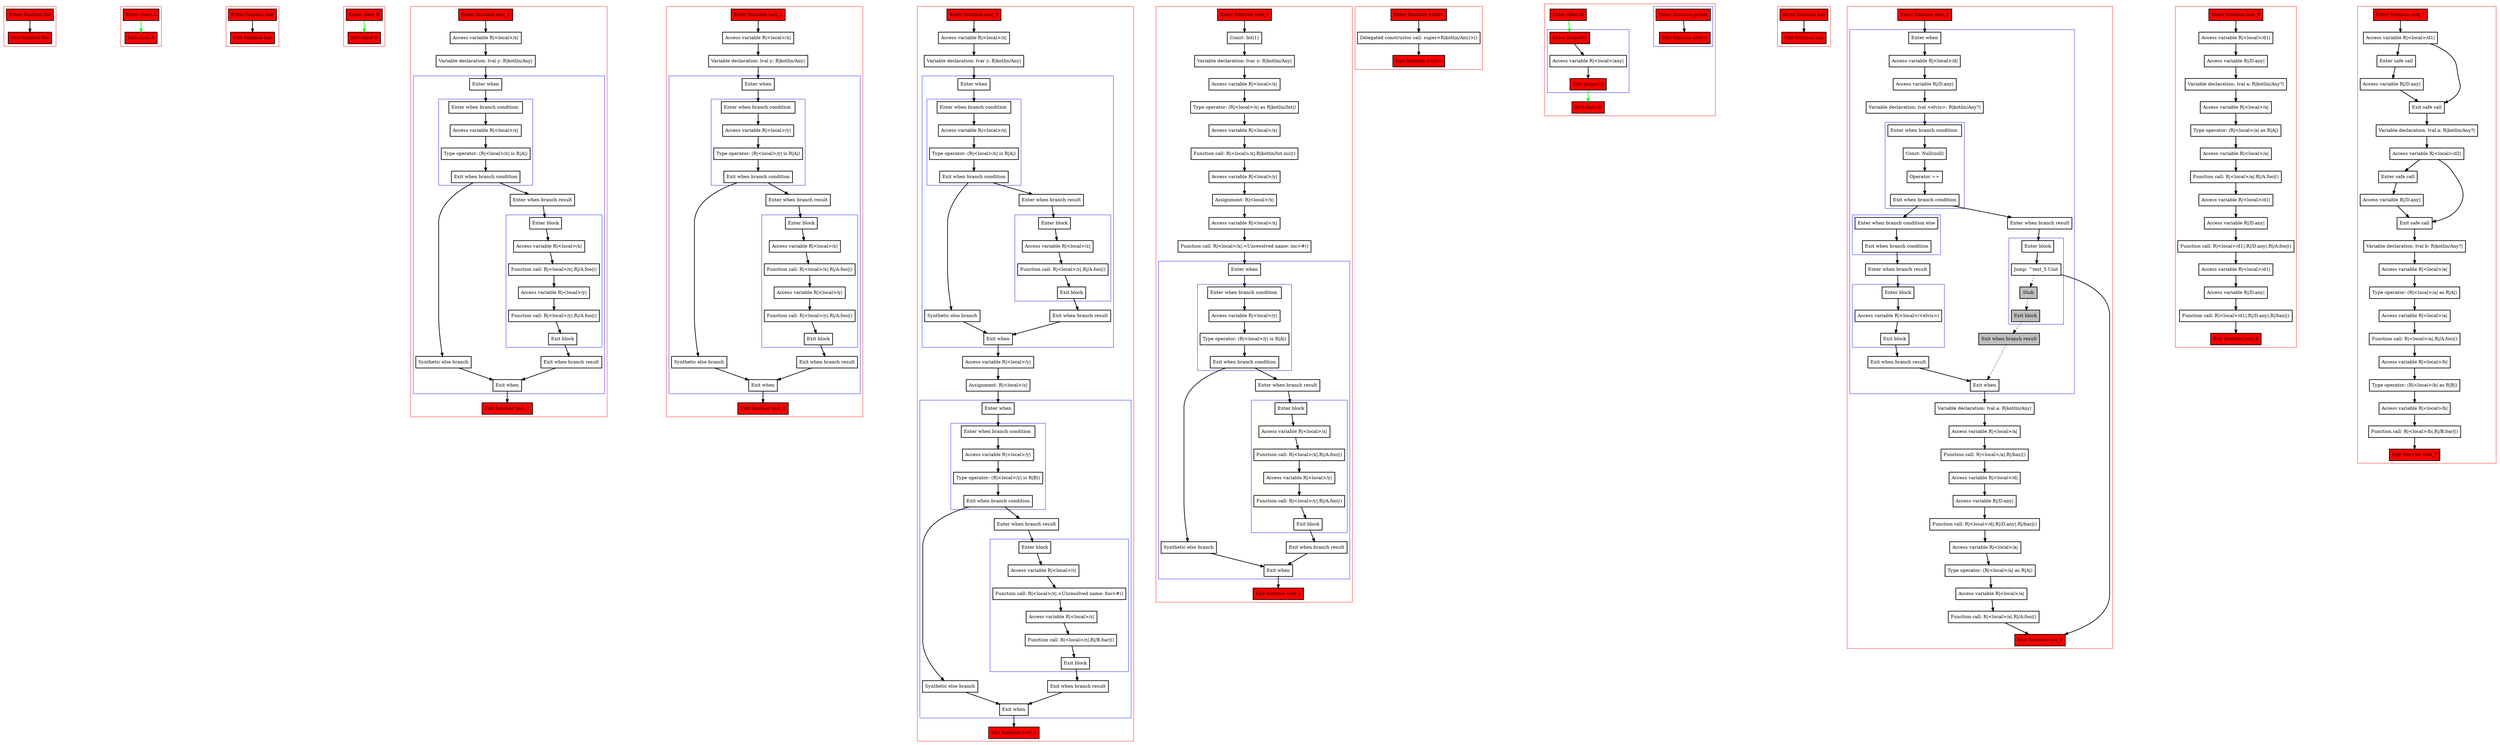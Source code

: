 digraph boundSmartcasts_kt {
    graph [nodesep=3]
    node [shape=box penwidth=2]
    edge [penwidth=2]

    subgraph cluster_0 {
        color=red
        0 [label="Enter function foo" style="filled" fillcolor=red];
        1 [label="Exit function foo" style="filled" fillcolor=red];
    }
    0 -> {1};

    subgraph cluster_1 {
        color=red
        2 [label="Enter class A" style="filled" fillcolor=red];
        3 [label="Exit class A" style="filled" fillcolor=red];
    }
    2 -> {3} [color=green];

    subgraph cluster_2 {
        color=red
        4 [label="Enter function bar" style="filled" fillcolor=red];
        5 [label="Exit function bar" style="filled" fillcolor=red];
    }
    4 -> {5};

    subgraph cluster_3 {
        color=red
        6 [label="Enter class B" style="filled" fillcolor=red];
        7 [label="Exit class B" style="filled" fillcolor=red];
    }
    6 -> {7} [color=green];

    subgraph cluster_4 {
        color=red
        8 [label="Enter function test_1" style="filled" fillcolor=red];
        10 [label="Access variable R|<local>/x|"];
        11 [label="Variable declaration: lval y: R|kotlin/Any|"];
        subgraph cluster_5 {
            color=blue
            12 [label="Enter when"];
            subgraph cluster_6 {
                color=blue
                14 [label="Enter when branch condition "];
                15 [label="Access variable R|<local>/x|"];
                16 [label="Type operator: (R|<local>/x| is R|A|)"];
                17 [label="Exit when branch condition"];
            }
            26 [label="Synthetic else branch"];
            18 [label="Enter when branch result"];
            subgraph cluster_7 {
                color=blue
                19 [label="Enter block"];
                20 [label="Access variable R|<local>/x|"];
                21 [label="Function call: R|<local>/x|.R|/A.foo|()"];
                22 [label="Access variable R|<local>/y|"];
                23 [label="Function call: R|<local>/y|.R|/A.foo|()"];
                24 [label="Exit block"];
            }
            25 [label="Exit when branch result"];
            13 [label="Exit when"];
        }
        9 [label="Exit function test_1" style="filled" fillcolor=red];
    }
    8 -> {10};
    10 -> {11};
    11 -> {12};
    12 -> {14};
    13 -> {9};
    14 -> {15};
    15 -> {16};
    16 -> {17};
    17 -> {18 26};
    18 -> {19};
    19 -> {20};
    20 -> {21};
    21 -> {22};
    22 -> {23};
    23 -> {24};
    24 -> {25};
    25 -> {13};
    26 -> {13};

    subgraph cluster_8 {
        color=red
        27 [label="Enter function test_2" style="filled" fillcolor=red];
        29 [label="Access variable R|<local>/x|"];
        30 [label="Variable declaration: lval y: R|kotlin/Any|"];
        subgraph cluster_9 {
            color=blue
            31 [label="Enter when"];
            subgraph cluster_10 {
                color=blue
                33 [label="Enter when branch condition "];
                34 [label="Access variable R|<local>/y|"];
                35 [label="Type operator: (R|<local>/y| is R|A|)"];
                36 [label="Exit when branch condition"];
            }
            45 [label="Synthetic else branch"];
            37 [label="Enter when branch result"];
            subgraph cluster_11 {
                color=blue
                38 [label="Enter block"];
                39 [label="Access variable R|<local>/x|"];
                40 [label="Function call: R|<local>/x|.R|/A.foo|()"];
                41 [label="Access variable R|<local>/y|"];
                42 [label="Function call: R|<local>/y|.R|/A.foo|()"];
                43 [label="Exit block"];
            }
            44 [label="Exit when branch result"];
            32 [label="Exit when"];
        }
        28 [label="Exit function test_2" style="filled" fillcolor=red];
    }
    27 -> {29};
    29 -> {30};
    30 -> {31};
    31 -> {33};
    32 -> {28};
    33 -> {34};
    34 -> {35};
    35 -> {36};
    36 -> {37 45};
    37 -> {38};
    38 -> {39};
    39 -> {40};
    40 -> {41};
    41 -> {42};
    42 -> {43};
    43 -> {44};
    44 -> {32};
    45 -> {32};

    subgraph cluster_12 {
        color=red
        46 [label="Enter function test_3" style="filled" fillcolor=red];
        48 [label="Access variable R|<local>/x|"];
        49 [label="Variable declaration: lvar z: R|kotlin/Any|"];
        subgraph cluster_13 {
            color=blue
            50 [label="Enter when"];
            subgraph cluster_14 {
                color=blue
                52 [label="Enter when branch condition "];
                53 [label="Access variable R|<local>/x|"];
                54 [label="Type operator: (R|<local>/x| is R|A|)"];
                55 [label="Exit when branch condition"];
            }
            62 [label="Synthetic else branch"];
            56 [label="Enter when branch result"];
            subgraph cluster_15 {
                color=blue
                57 [label="Enter block"];
                58 [label="Access variable R|<local>/z|"];
                59 [label="Function call: R|<local>/z|.R|/A.foo|()"];
                60 [label="Exit block"];
            }
            61 [label="Exit when branch result"];
            51 [label="Exit when"];
        }
        63 [label="Access variable R|<local>/y|"];
        64 [label="Assignment: R|<local>/z|"];
        subgraph cluster_16 {
            color=blue
            65 [label="Enter when"];
            subgraph cluster_17 {
                color=blue
                67 [label="Enter when branch condition "];
                68 [label="Access variable R|<local>/y|"];
                69 [label="Type operator: (R|<local>/y| is R|B|)"];
                70 [label="Exit when branch condition"];
            }
            79 [label="Synthetic else branch"];
            71 [label="Enter when branch result"];
            subgraph cluster_18 {
                color=blue
                72 [label="Enter block"];
                73 [label="Access variable R|<local>/z|"];
                74 [label="Function call: R|<local>/z|.<Unresolved name: foo>#()"];
                75 [label="Access variable R|<local>/z|"];
                76 [label="Function call: R|<local>/z|.R|/B.bar|()"];
                77 [label="Exit block"];
            }
            78 [label="Exit when branch result"];
            66 [label="Exit when"];
        }
        47 [label="Exit function test_3" style="filled" fillcolor=red];
    }
    46 -> {48};
    48 -> {49};
    49 -> {50};
    50 -> {52};
    51 -> {63};
    52 -> {53};
    53 -> {54};
    54 -> {55};
    55 -> {56 62};
    56 -> {57};
    57 -> {58};
    58 -> {59};
    59 -> {60};
    60 -> {61};
    61 -> {51};
    62 -> {51};
    63 -> {64};
    64 -> {65};
    65 -> {67};
    66 -> {47};
    67 -> {68};
    68 -> {69};
    69 -> {70};
    70 -> {71 79};
    71 -> {72};
    72 -> {73};
    73 -> {74};
    74 -> {75};
    75 -> {76};
    76 -> {77};
    77 -> {78};
    78 -> {66};
    79 -> {66};

    subgraph cluster_19 {
        color=red
        80 [label="Enter function test_4" style="filled" fillcolor=red];
        82 [label="Const: Int(1)"];
        83 [label="Variable declaration: lvar x: R|kotlin/Any|"];
        84 [label="Access variable R|<local>/x|"];
        85 [label="Type operator: (R|<local>/x| as R|kotlin/Int|)"];
        86 [label="Access variable R|<local>/x|"];
        87 [label="Function call: R|<local>/x|.R|kotlin/Int.inc|()"];
        88 [label="Access variable R|<local>/y|"];
        89 [label="Assignment: R|<local>/x|"];
        90 [label="Access variable R|<local>/x|"];
        91 [label="Function call: R|<local>/x|.<Unresolved name: inc>#()"];
        subgraph cluster_20 {
            color=blue
            92 [label="Enter when"];
            subgraph cluster_21 {
                color=blue
                94 [label="Enter when branch condition "];
                95 [label="Access variable R|<local>/y|"];
                96 [label="Type operator: (R|<local>/y| is R|A|)"];
                97 [label="Exit when branch condition"];
            }
            106 [label="Synthetic else branch"];
            98 [label="Enter when branch result"];
            subgraph cluster_22 {
                color=blue
                99 [label="Enter block"];
                100 [label="Access variable R|<local>/x|"];
                101 [label="Function call: R|<local>/x|.R|/A.foo|()"];
                102 [label="Access variable R|<local>/y|"];
                103 [label="Function call: R|<local>/y|.R|/A.foo|()"];
                104 [label="Exit block"];
            }
            105 [label="Exit when branch result"];
            93 [label="Exit when"];
        }
        81 [label="Exit function test_4" style="filled" fillcolor=red];
    }
    80 -> {82};
    82 -> {83};
    83 -> {84};
    84 -> {85};
    85 -> {86};
    86 -> {87};
    87 -> {88};
    88 -> {89};
    89 -> {90};
    90 -> {91};
    91 -> {92};
    92 -> {94};
    93 -> {81};
    94 -> {95};
    95 -> {96};
    96 -> {97};
    97 -> {98 106};
    98 -> {99};
    99 -> {100};
    100 -> {101};
    101 -> {102};
    102 -> {103};
    103 -> {104};
    104 -> {105};
    105 -> {93};
    106 -> {93};

    subgraph cluster_23 {
        color=red
        107 [label="Enter function <init>" style="filled" fillcolor=red];
        109 [label="Delegated constructor call: super<R|kotlin/Any|>()"];
        108 [label="Exit function <init>" style="filled" fillcolor=red];
    }
    107 -> {109};
    109 -> {108};

    subgraph cluster_24 {
        color=red
        115 [label="Enter class D" style="filled" fillcolor=red];
        subgraph cluster_25 {
            color=blue
            110 [label="Enter function getter" style="filled" fillcolor=red];
            111 [label="Exit function getter" style="filled" fillcolor=red];
        }
        subgraph cluster_26 {
            color=blue
            112 [label="Enter property" style="filled" fillcolor=red];
            114 [label="Access variable R|<local>/any|"];
            113 [label="Exit property" style="filled" fillcolor=red];
        }
        116 [label="Exit class D" style="filled" fillcolor=red];
    }
    115 -> {112} [color=green];
    112 -> {114};
    113 -> {116} [color=green];
    114 -> {113};
    110 -> {111};

    subgraph cluster_27 {
        color=red
        117 [label="Enter function baz" style="filled" fillcolor=red];
        118 [label="Exit function baz" style="filled" fillcolor=red];
    }
    117 -> {118};

    subgraph cluster_28 {
        color=red
        119 [label="Enter function test_5" style="filled" fillcolor=red];
        subgraph cluster_29 {
            color=blue
            121 [label="Enter when"];
            123 [label="Access variable R|<local>/d|"];
            124 [label="Access variable R|/D.any|"];
            125 [label="Variable declaration: lval <elvis>: R|kotlin/Any?|"];
            subgraph cluster_30 {
                color=blue
                126 [label="Enter when branch condition "];
                127 [label="Const: Null(null)"];
                128 [label="Operator =="];
                129 [label="Exit when branch condition"];
            }
            subgraph cluster_31 {
                color=blue
                136 [label="Enter when branch condition else"];
                137 [label="Exit when branch condition"];
            }
            138 [label="Enter when branch result"];
            subgraph cluster_32 {
                color=blue
                139 [label="Enter block"];
                140 [label="Access variable R|<local>/<elvis>|"];
                141 [label="Exit block"];
            }
            142 [label="Exit when branch result"];
            130 [label="Enter when branch result"];
            subgraph cluster_33 {
                color=blue
                131 [label="Enter block"];
                132 [label="Jump: ^test_5 Unit"];
                133 [label="Stub" style="filled" fillcolor=gray];
                134 [label="Exit block" style="filled" fillcolor=gray];
            }
            135 [label="Exit when branch result" style="filled" fillcolor=gray];
            122 [label="Exit when"];
        }
        143 [label="Variable declaration: lval a: R|kotlin/Any|"];
        144 [label="Access variable R|<local>/a|"];
        145 [label="Function call: R|<local>/a|.R|/baz|()"];
        146 [label="Access variable R|<local>/d|"];
        147 [label="Access variable R|/D.any|"];
        148 [label="Function call: R|<local>/d|.R|/D.any|.R|/baz|()"];
        149 [label="Access variable R|<local>/a|"];
        150 [label="Type operator: (R|<local>/a| as R|A|)"];
        151 [label="Access variable R|<local>/a|"];
        152 [label="Function call: R|<local>/a|.R|/A.foo|()"];
        120 [label="Exit function test_5" style="filled" fillcolor=red];
    }
    119 -> {121};
    121 -> {123};
    122 -> {143};
    123 -> {124};
    124 -> {125};
    125 -> {126};
    126 -> {127};
    127 -> {128};
    128 -> {129};
    129 -> {130 136};
    130 -> {131};
    131 -> {132};
    132 -> {120};
    132 -> {133} [style=dotted];
    133 -> {134} [style=dotted];
    134 -> {135} [style=dotted];
    135 -> {122} [style=dotted];
    136 -> {137};
    137 -> {138};
    138 -> {139};
    139 -> {140};
    140 -> {141};
    141 -> {142};
    142 -> {122};
    143 -> {144};
    144 -> {145};
    145 -> {146};
    146 -> {147};
    147 -> {148};
    148 -> {149};
    149 -> {150};
    150 -> {151};
    151 -> {152};
    152 -> {120};

    subgraph cluster_34 {
        color=red
        153 [label="Enter function test_6" style="filled" fillcolor=red];
        155 [label="Access variable R|<local>/d1|"];
        156 [label="Access variable R|/D.any|"];
        157 [label="Variable declaration: lval a: R|kotlin/Any?|"];
        158 [label="Access variable R|<local>/a|"];
        159 [label="Type operator: (R|<local>/a| as R|A|)"];
        160 [label="Access variable R|<local>/a|"];
        161 [label="Function call: R|<local>/a|.R|/A.foo|()"];
        162 [label="Access variable R|<local>/d1|"];
        163 [label="Access variable R|/D.any|"];
        164 [label="Function call: R|<local>/d1|.R|/D.any|.R|/A.foo|()"];
        165 [label="Access variable R|<local>/d1|"];
        166 [label="Access variable R|/D.any|"];
        167 [label="Function call: R|<local>/d1|.R|/D.any|.R|/baz|()"];
        154 [label="Exit function test_6" style="filled" fillcolor=red];
    }
    153 -> {155};
    155 -> {156};
    156 -> {157};
    157 -> {158};
    158 -> {159};
    159 -> {160};
    160 -> {161};
    161 -> {162};
    162 -> {163};
    163 -> {164};
    164 -> {165};
    165 -> {166};
    166 -> {167};
    167 -> {154};

    subgraph cluster_35 {
        color=red
        168 [label="Enter function test_7" style="filled" fillcolor=red];
        170 [label="Access variable R|<local>/d1|"];
        171 [label="Enter safe call"];
        173 [label="Access variable R|/D.any|"];
        172 [label="Exit safe call"];
        174 [label="Variable declaration: lval a: R|kotlin/Any?|"];
        175 [label="Access variable R|<local>/d2|"];
        176 [label="Enter safe call"];
        178 [label="Access variable R|/D.any|"];
        177 [label="Exit safe call"];
        179 [label="Variable declaration: lval b: R|kotlin/Any?|"];
        180 [label="Access variable R|<local>/a|"];
        181 [label="Type operator: (R|<local>/a| as R|A|)"];
        182 [label="Access variable R|<local>/a|"];
        183 [label="Function call: R|<local>/a|.R|/A.foo|()"];
        184 [label="Access variable R|<local>/b|"];
        185 [label="Type operator: (R|<local>/b| as R|B|)"];
        186 [label="Access variable R|<local>/b|"];
        187 [label="Function call: R|<local>/b|.R|/B.bar|()"];
        169 [label="Exit function test_7" style="filled" fillcolor=red];
    }
    168 -> {170};
    170 -> {171 172};
    171 -> {173};
    172 -> {174};
    173 -> {172};
    174 -> {175};
    175 -> {176 177};
    176 -> {178};
    177 -> {179};
    178 -> {177};
    179 -> {180};
    180 -> {181};
    181 -> {182};
    182 -> {183};
    183 -> {184};
    184 -> {185};
    185 -> {186};
    186 -> {187};
    187 -> {169};

}

